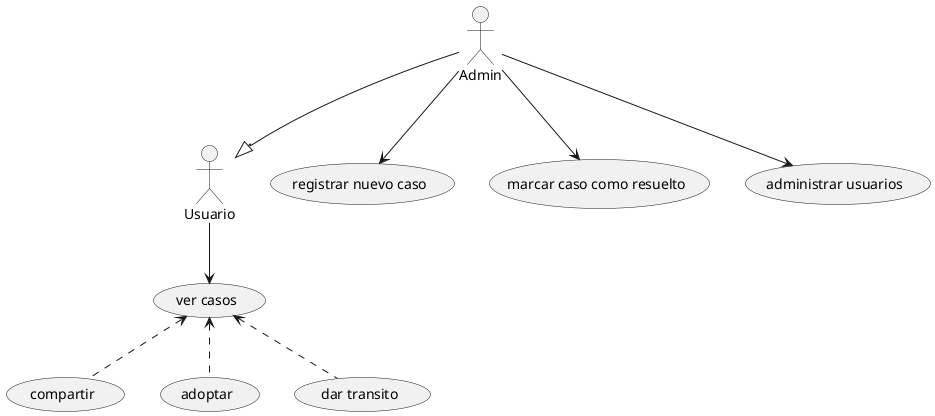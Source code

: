 @startuml Casos_de_uso
:Usuario: as u
:Admin: as a 
a --> (registrar nuevo caso)
a --> (marcar caso como resuelto)
a --> (administrar usuarios)
a --|> u
u --> (ver casos)
(ver casos) <.. (compartir)
(ver casos) <.. (adoptar)
(ver casos) <.. (dar transito)


@enduml

